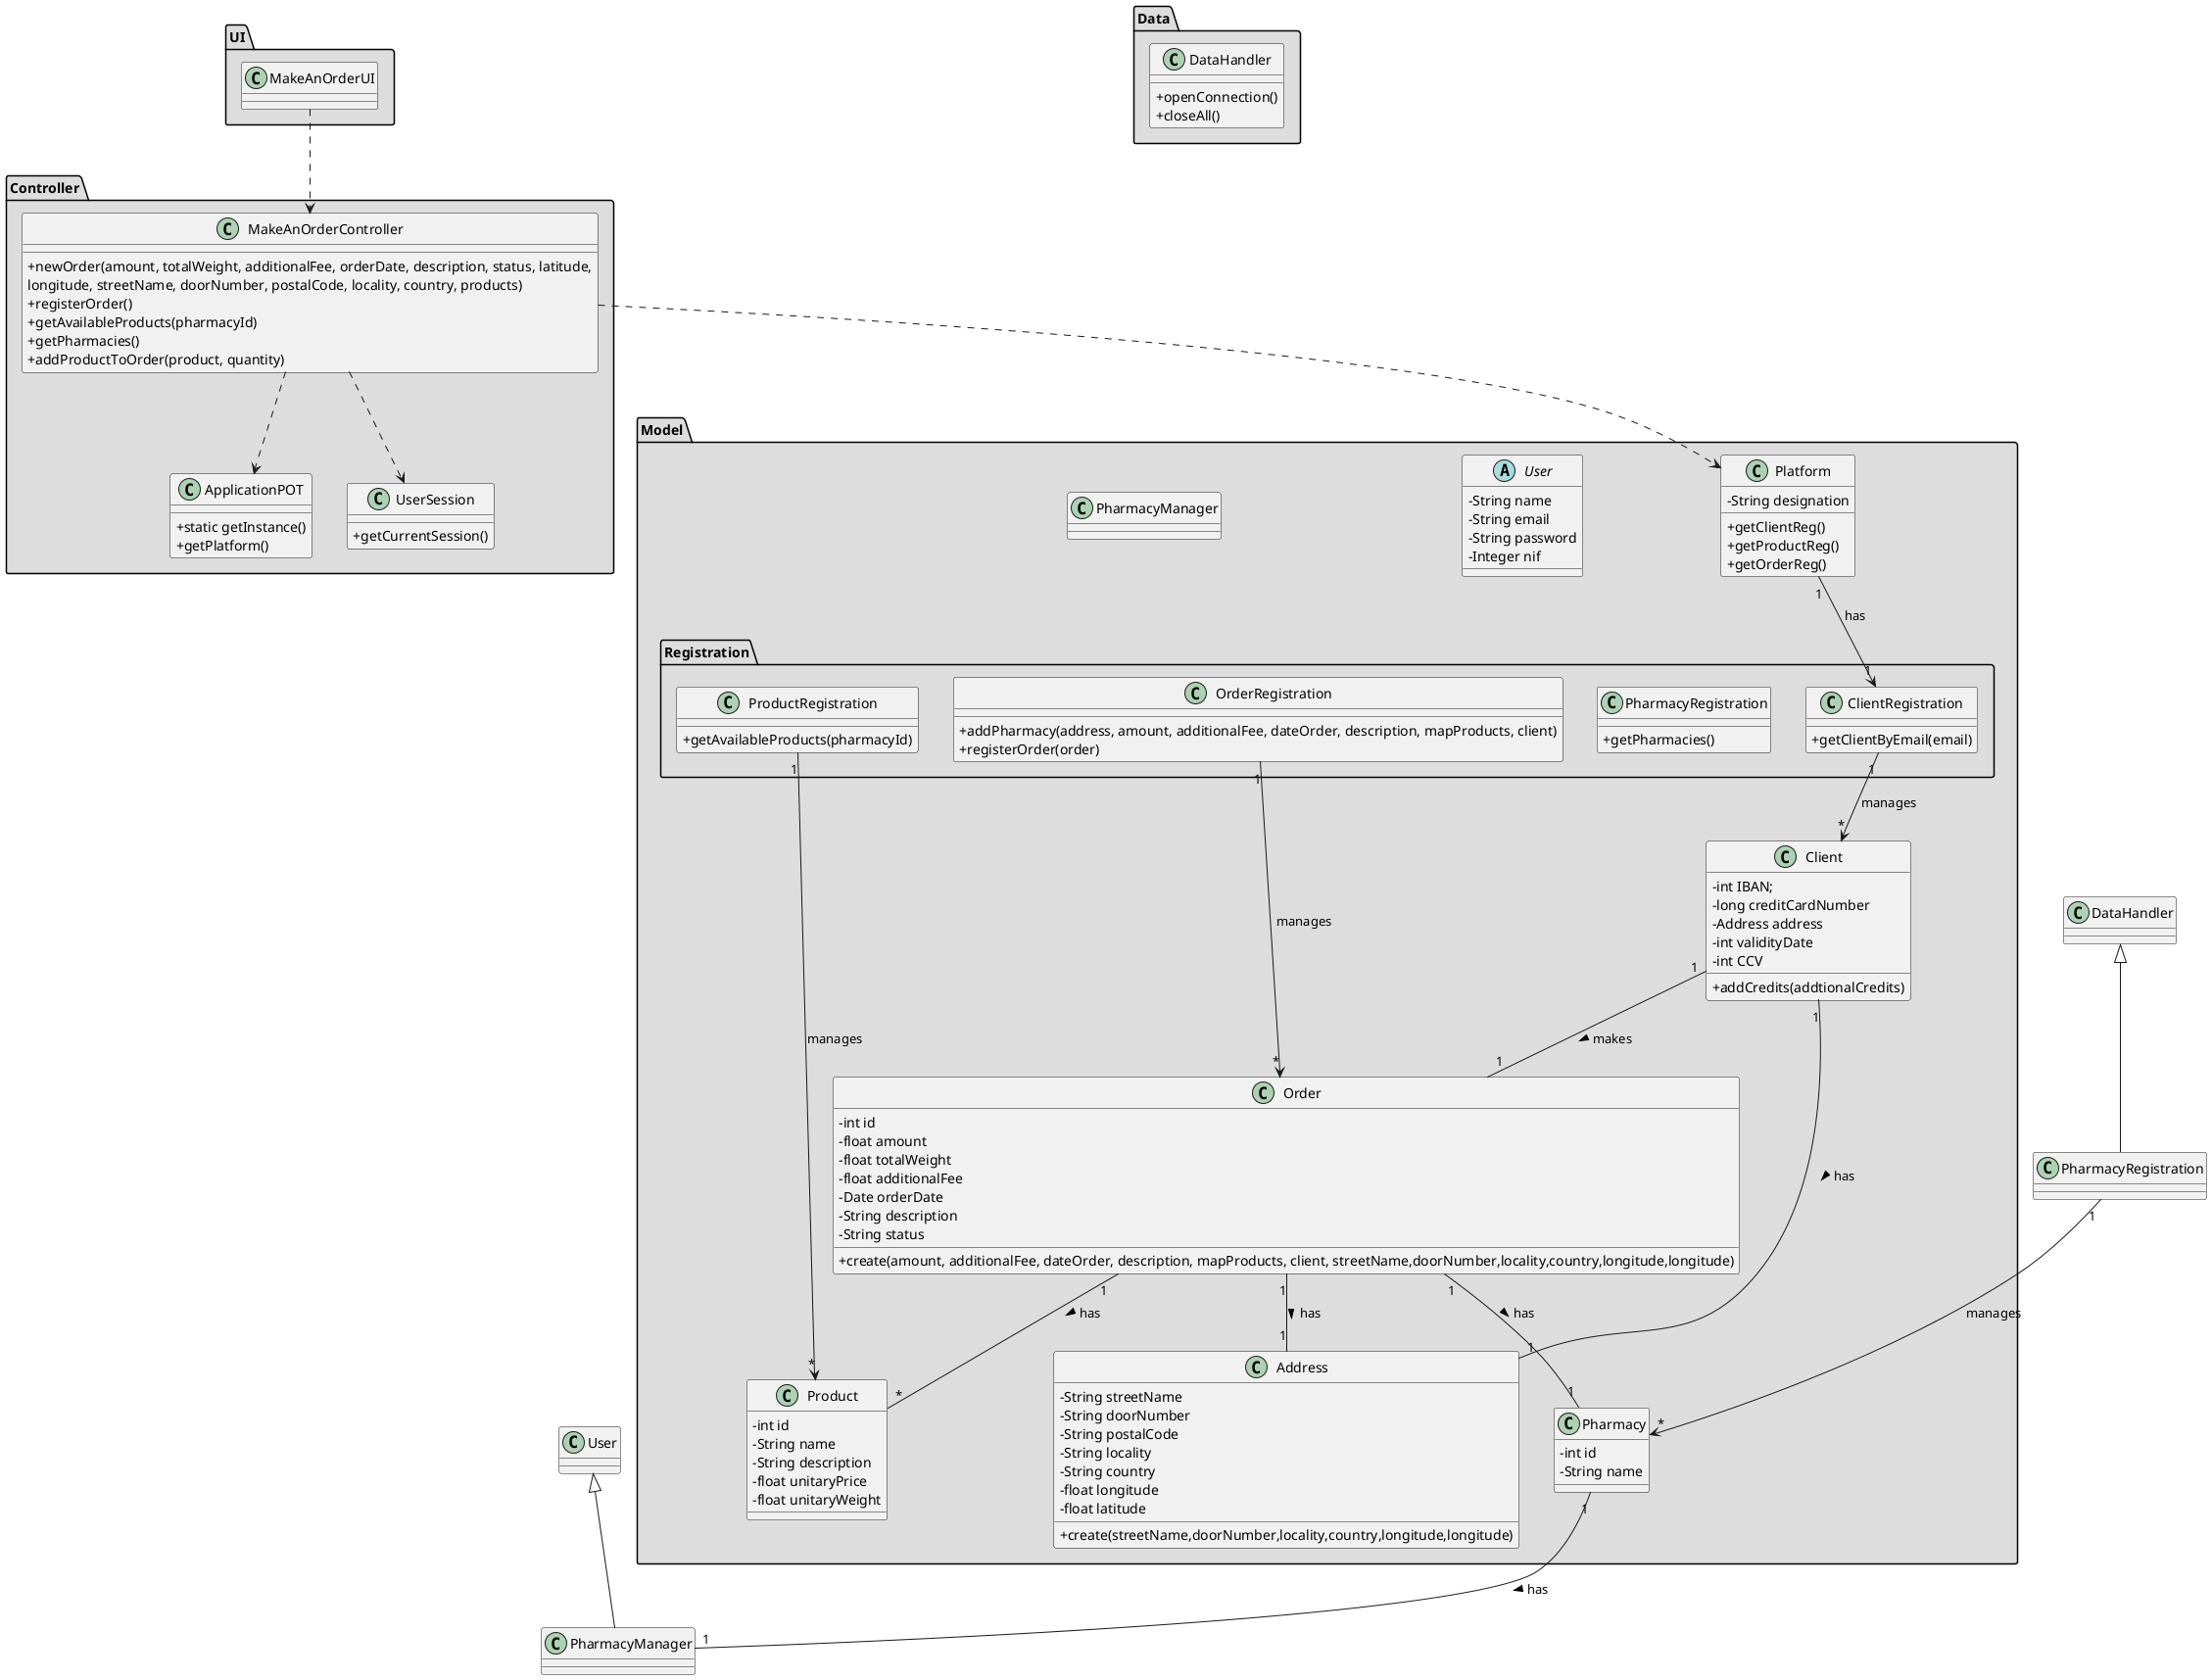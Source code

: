 @startuml
skinparam classAttributeIconSize 0

package "UI" #DDDDDD {
class MakeAnOrderUI{

}
}


package "Controller" #DDDDDD {
class MakeAnOrderController{
+newOrder(amount, totalWeight, additionalFee, orderDate, description, status, latitude,
longitude, streetName, doorNumber, postalCode, locality, country, products)
+registerOrder()
+getAvailableProducts(pharmacyId)
+getPharmacies()
+addProductToOrder(product, quantity)
}

class ApplicationPOT
{
  +static getInstance()
  +getPlatform()
}

class UserSession
{
  +getCurrentSession()
}
}


package "Model" #DDDDDD {
class Platform {
  -String designation
  +getClientReg()
  +getProductReg()
  +getOrderReg()
}
package "Registration" #DDDDDD {

  class OrderRegistration{
       +addPharmacy(address, amount, additionalFee, dateOrder, description, mapProducts, client)
       +registerOrder(order)
  }

  class PharmacyRegistration{
          +getPharmacies()
  }

  class ProductRegistration{
          +getAvailableProducts(pharmacyId)
  }
  class ClientRegistration{
        +getClientByEmail(email)
  }
 }
}

package "Model" #DDDDDD {
abstract class User{
-   String name
-   String email
-   String password
-   Integer nif
}

class Client{
-int IBAN;
-long creditCardNumber
-Address address
-int validityDate
-int CCV
+addCredits(addtionalCredits)
}

class Address{
-   String streetName
-   String doorNumber
-   String postalCode
-   String locality
-   String country
-   float longitude
-   float latitude
+create(streetName,doorNumber,locality,country,longitude,longitude)
}

class Order{
-   int id
-   float amount
-   float totalWeight
-   float additionalFee
-   Date orderDate
-   String description
-   String status
+create(amount, additionalFee, dateOrder, description, mapProducts, client, streetName,doorNumber,locality,country,longitude,longitude)
}

class Product{
-   int id
-   String name
-   String description
-   float unitaryPrice
-   float unitaryWeight
}

class Pharmacy{
-   int id
-   String name
}

class PharmacyManager{
}

}


package "Data" #DDDDDD {
class DataHandler{
    +openConnection()
    +closeAll()
}
}

class PharmacyRegistration extends DataHandler

class PharmacyManager extends User

MakeAnOrderUI ..> MakeAnOrderController
MakeAnOrderController ..> Platform
MakeAnOrderController ..> ApplicationPOT
MakeAnOrderController ..> UserSession
Platform "1" --> "1" ClientRegistration : has
ClientRegistration "1" --> "*" Client : manages
ProductRegistration "1" --> "*" Product : manages
OrderRegistration "1" --> "*" Order : manages
PharmacyRegistration "1" --> "*" Pharmacy : manages

Order "1" -- "*" Product : has >
Order "1" -- "1" Pharmacy : has >
Client "1" -- "1" Order : makes >
Client "1" -- "1" Address : has >
Order "1" -- "1" Address : has >
Pharmacy "1" -- "1" PharmacyManager : has >

@enduml